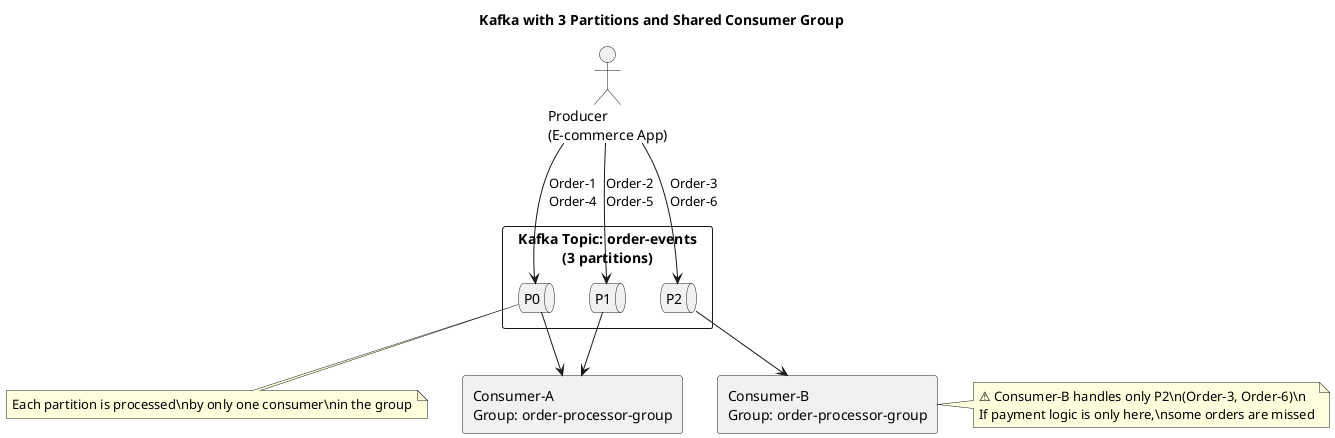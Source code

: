 @startuml
title Kafka with 3 Partitions and Shared Consumer Group

actor Producer as "Producer\n(E-commerce App)"

rectangle "Kafka Topic: order-events\n(3 partitions)" {
  queue P0
  queue P1
  queue P2
}

Producer --> P0 : Order-1\nOrder-4
Producer --> P1 : Order-2\nOrder-5
Producer --> P2 : Order-3\nOrder-6

rectangle "Consumer-A\nGroup: order-processor-group" as A
rectangle "Consumer-B\nGroup: order-processor-group" as B

P0 --> A
P1 --> A
P2 --> B

note right of B
⚠️ Consumer-B handles only P2\n(Order-3, Order-6)\n
If payment logic is only here,\nsome orders are missed
end note

note bottom of P0
Each partition is processed\nby only one consumer\nin the group
end note
@enduml
